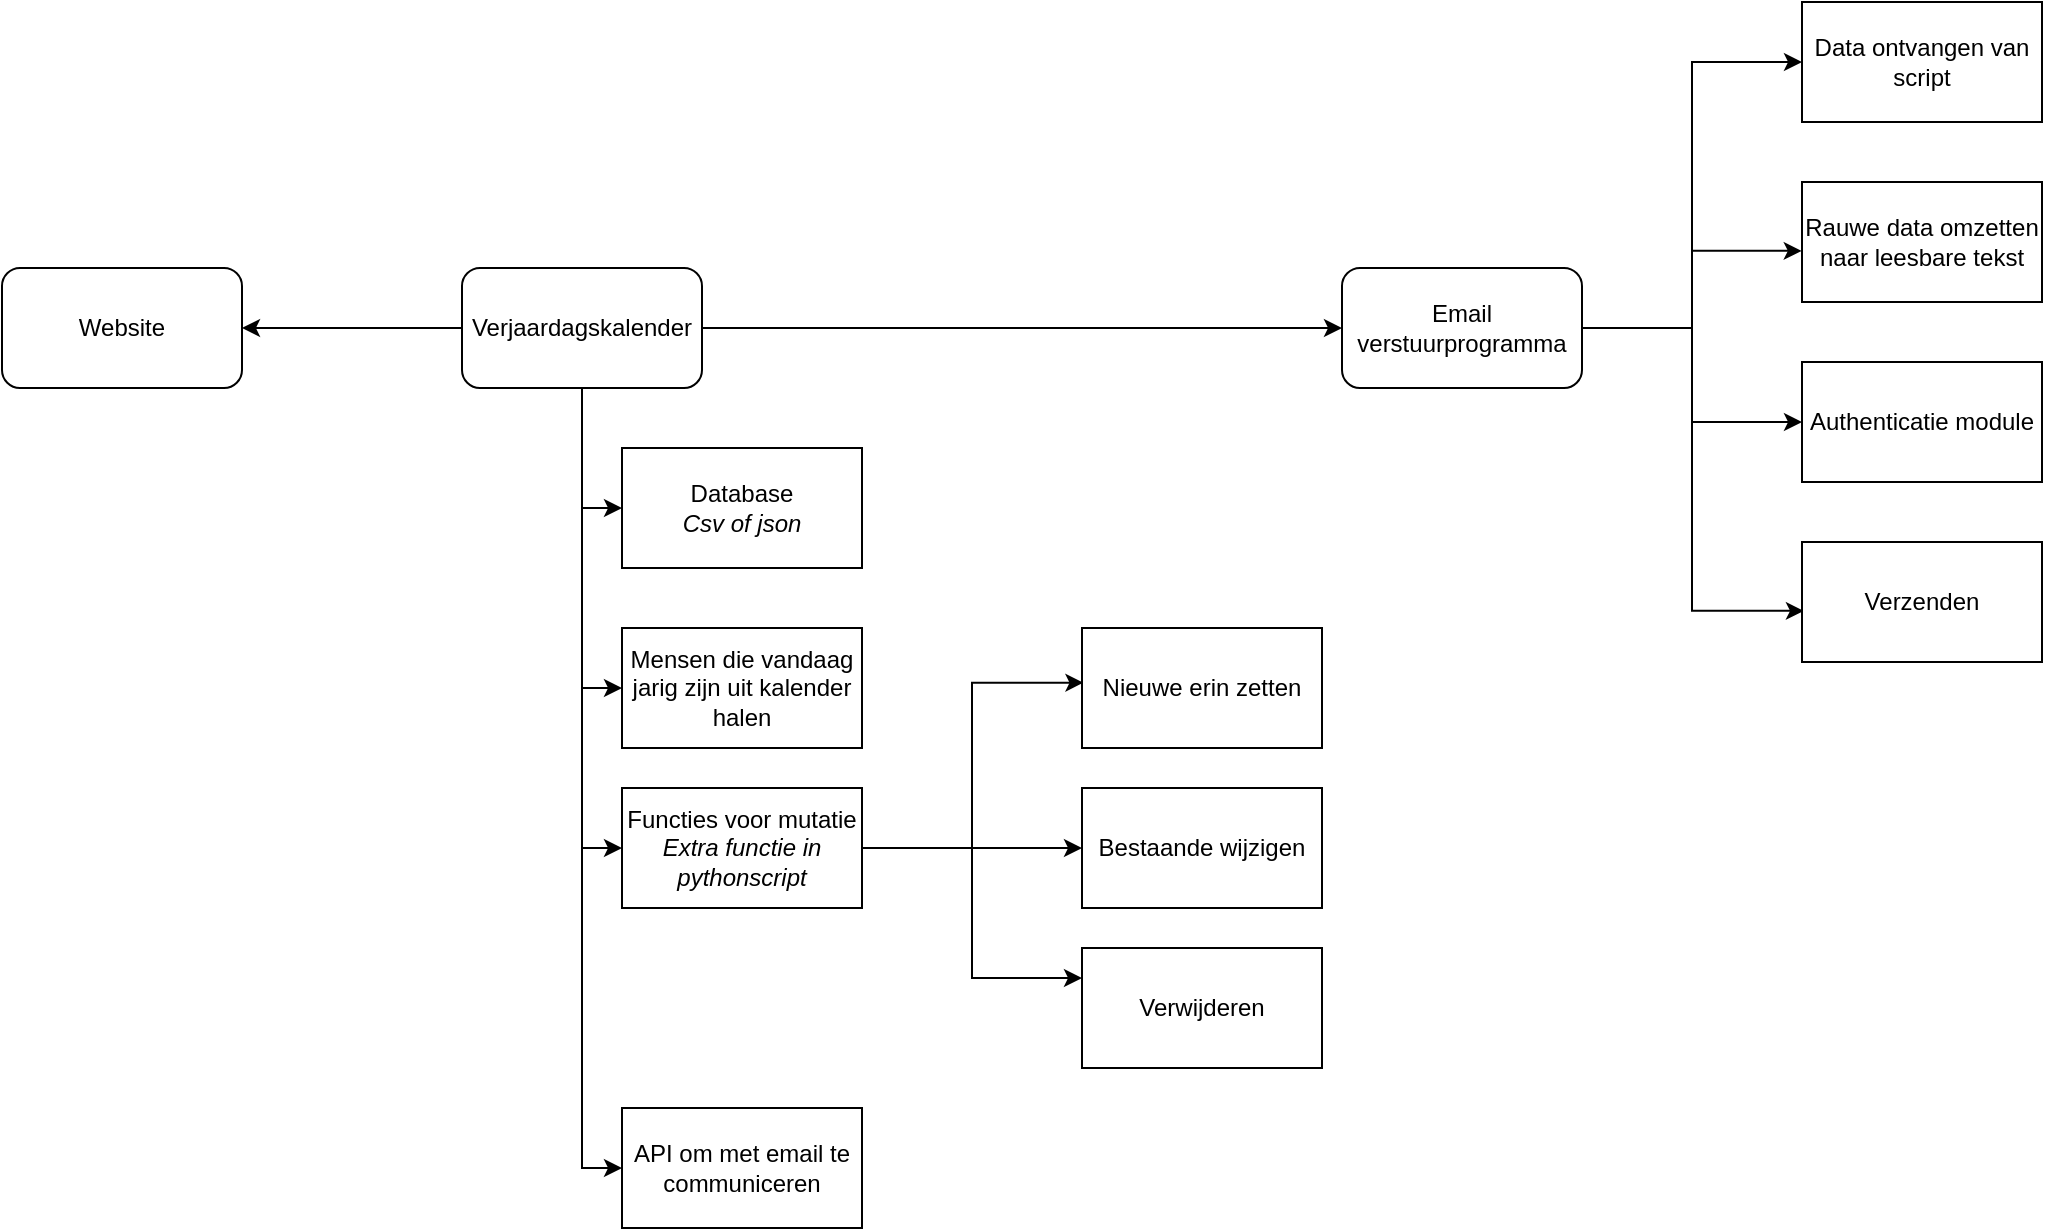 <mxfile version="14.1.2" type="device"><diagram id="BJwxoT-gDmMzAI6wcH_M" name="Page-1"><mxGraphModel dx="2452" dy="962" grid="1" gridSize="10" guides="1" tooltips="1" connect="1" arrows="1" fold="1" page="1" pageScale="1" pageWidth="1169" pageHeight="827" math="0" shadow="0"><root><mxCell id="0"/><mxCell id="1" parent="0"/><mxCell id="9kS1PiyTgu_ebNiqQe7X-10" style="edgeStyle=orthogonalEdgeStyle;rounded=0;orthogonalLoop=1;jettySize=auto;html=1;exitX=0.5;exitY=1;exitDx=0;exitDy=0;entryX=0;entryY=0.5;entryDx=0;entryDy=0;" edge="1" parent="1" source="9kS1PiyTgu_ebNiqQe7X-1" target="9kS1PiyTgu_ebNiqQe7X-7"><mxGeometry relative="1" as="geometry"/></mxCell><mxCell id="9kS1PiyTgu_ebNiqQe7X-15" style="edgeStyle=orthogonalEdgeStyle;rounded=0;orthogonalLoop=1;jettySize=auto;html=1;exitX=1;exitY=0.5;exitDx=0;exitDy=0;" edge="1" parent="1" source="9kS1PiyTgu_ebNiqQe7X-1" target="9kS1PiyTgu_ebNiqQe7X-4"><mxGeometry relative="1" as="geometry"/></mxCell><mxCell id="9kS1PiyTgu_ebNiqQe7X-16" style="edgeStyle=orthogonalEdgeStyle;rounded=0;orthogonalLoop=1;jettySize=auto;html=1;entryX=1;entryY=0.5;entryDx=0;entryDy=0;" edge="1" parent="1" source="9kS1PiyTgu_ebNiqQe7X-1" target="9kS1PiyTgu_ebNiqQe7X-3"><mxGeometry relative="1" as="geometry"/></mxCell><mxCell id="9kS1PiyTgu_ebNiqQe7X-35" style="edgeStyle=orthogonalEdgeStyle;rounded=0;orthogonalLoop=1;jettySize=auto;html=1;entryX=0;entryY=0.5;entryDx=0;entryDy=0;" edge="1" parent="1" source="9kS1PiyTgu_ebNiqQe7X-1" target="9kS1PiyTgu_ebNiqQe7X-34"><mxGeometry relative="1" as="geometry"/></mxCell><mxCell id="9kS1PiyTgu_ebNiqQe7X-36" style="edgeStyle=orthogonalEdgeStyle;rounded=0;orthogonalLoop=1;jettySize=auto;html=1;entryX=0;entryY=0.5;entryDx=0;entryDy=0;" edge="1" parent="1" source="9kS1PiyTgu_ebNiqQe7X-1" target="9kS1PiyTgu_ebNiqQe7X-8"><mxGeometry relative="1" as="geometry"/></mxCell><mxCell id="9kS1PiyTgu_ebNiqQe7X-1" value="Verjaardagskalender" style="rounded=1;whiteSpace=wrap;html=1;" vertex="1" parent="1"><mxGeometry x="520" y="280" width="120" height="60" as="geometry"/></mxCell><mxCell id="9kS1PiyTgu_ebNiqQe7X-3" value="Website" style="rounded=1;whiteSpace=wrap;html=1;" vertex="1" parent="1"><mxGeometry x="290" y="280" width="120" height="60" as="geometry"/></mxCell><mxCell id="9kS1PiyTgu_ebNiqQe7X-30" style="edgeStyle=orthogonalEdgeStyle;rounded=0;orthogonalLoop=1;jettySize=auto;html=1;entryX=0;entryY=0.5;entryDx=0;entryDy=0;" edge="1" parent="1" source="9kS1PiyTgu_ebNiqQe7X-4" target="9kS1PiyTgu_ebNiqQe7X-26"><mxGeometry relative="1" as="geometry"/></mxCell><mxCell id="9kS1PiyTgu_ebNiqQe7X-31" style="edgeStyle=orthogonalEdgeStyle;rounded=0;orthogonalLoop=1;jettySize=auto;html=1;entryX=-0.001;entryY=0.574;entryDx=0;entryDy=0;entryPerimeter=0;" edge="1" parent="1" source="9kS1PiyTgu_ebNiqQe7X-4" target="9kS1PiyTgu_ebNiqQe7X-27"><mxGeometry relative="1" as="geometry"/></mxCell><mxCell id="9kS1PiyTgu_ebNiqQe7X-32" style="edgeStyle=orthogonalEdgeStyle;rounded=0;orthogonalLoop=1;jettySize=auto;html=1;entryX=0;entryY=0.5;entryDx=0;entryDy=0;" edge="1" parent="1" source="9kS1PiyTgu_ebNiqQe7X-4" target="9kS1PiyTgu_ebNiqQe7X-28"><mxGeometry relative="1" as="geometry"/></mxCell><mxCell id="9kS1PiyTgu_ebNiqQe7X-33" style="edgeStyle=orthogonalEdgeStyle;rounded=0;orthogonalLoop=1;jettySize=auto;html=1;entryX=0.008;entryY=0.574;entryDx=0;entryDy=0;entryPerimeter=0;" edge="1" parent="1" source="9kS1PiyTgu_ebNiqQe7X-4" target="9kS1PiyTgu_ebNiqQe7X-29"><mxGeometry relative="1" as="geometry"/></mxCell><mxCell id="9kS1PiyTgu_ebNiqQe7X-4" value="Email verstuurprogramma" style="rounded=1;whiteSpace=wrap;html=1;" vertex="1" parent="1"><mxGeometry x="960" y="280" width="120" height="60" as="geometry"/></mxCell><mxCell id="9kS1PiyTgu_ebNiqQe7X-7" value="Database&lt;br&gt;&lt;i&gt;Csv of json&lt;/i&gt;" style="rounded=0;whiteSpace=wrap;html=1;" vertex="1" parent="1"><mxGeometry x="600" y="370" width="120" height="60" as="geometry"/></mxCell><mxCell id="9kS1PiyTgu_ebNiqQe7X-20" style="edgeStyle=orthogonalEdgeStyle;rounded=0;orthogonalLoop=1;jettySize=auto;html=1;entryX=0.006;entryY=0.456;entryDx=0;entryDy=0;entryPerimeter=0;" edge="1" parent="1" source="9kS1PiyTgu_ebNiqQe7X-8" target="9kS1PiyTgu_ebNiqQe7X-17"><mxGeometry relative="1" as="geometry"/></mxCell><mxCell id="9kS1PiyTgu_ebNiqQe7X-21" style="edgeStyle=orthogonalEdgeStyle;rounded=0;orthogonalLoop=1;jettySize=auto;html=1;entryX=0;entryY=0.5;entryDx=0;entryDy=0;" edge="1" parent="1" source="9kS1PiyTgu_ebNiqQe7X-8" target="9kS1PiyTgu_ebNiqQe7X-18"><mxGeometry relative="1" as="geometry"/></mxCell><mxCell id="9kS1PiyTgu_ebNiqQe7X-25" style="edgeStyle=orthogonalEdgeStyle;rounded=0;orthogonalLoop=1;jettySize=auto;html=1;entryX=0;entryY=0.25;entryDx=0;entryDy=0;" edge="1" parent="1" source="9kS1PiyTgu_ebNiqQe7X-8" target="9kS1PiyTgu_ebNiqQe7X-19"><mxGeometry relative="1" as="geometry"/></mxCell><mxCell id="9kS1PiyTgu_ebNiqQe7X-8" value="Functies voor mutatie&lt;br&gt;&lt;i&gt;Extra functie in pythonscript&lt;/i&gt;" style="rounded=0;whiteSpace=wrap;html=1;" vertex="1" parent="1"><mxGeometry x="600" y="540" width="120" height="60" as="geometry"/></mxCell><mxCell id="9kS1PiyTgu_ebNiqQe7X-9" value="API om met email te communiceren" style="rounded=0;whiteSpace=wrap;html=1;" vertex="1" parent="1"><mxGeometry x="600" y="700" width="120" height="60" as="geometry"/></mxCell><mxCell id="9kS1PiyTgu_ebNiqQe7X-13" style="edgeStyle=orthogonalEdgeStyle;rounded=0;orthogonalLoop=1;jettySize=auto;html=1;exitX=0.5;exitY=1;exitDx=0;exitDy=0;entryX=0;entryY=0.5;entryDx=0;entryDy=0;" edge="1" parent="1" source="9kS1PiyTgu_ebNiqQe7X-1" target="9kS1PiyTgu_ebNiqQe7X-9"><mxGeometry relative="1" as="geometry"><mxPoint x="588.56" y="353.36" as="sourcePoint"/><mxPoint x="609.52" y="564.74" as="targetPoint"/></mxGeometry></mxCell><mxCell id="9kS1PiyTgu_ebNiqQe7X-17" value="Nieuwe erin zetten" style="rounded=0;whiteSpace=wrap;html=1;" vertex="1" parent="1"><mxGeometry x="830" y="460" width="120" height="60" as="geometry"/></mxCell><mxCell id="9kS1PiyTgu_ebNiqQe7X-18" value="Bestaande wijzigen" style="rounded=0;whiteSpace=wrap;html=1;" vertex="1" parent="1"><mxGeometry x="830" y="540" width="120" height="60" as="geometry"/></mxCell><mxCell id="9kS1PiyTgu_ebNiqQe7X-19" value="Verwijderen" style="rounded=0;whiteSpace=wrap;html=1;" vertex="1" parent="1"><mxGeometry x="830" y="620" width="120" height="60" as="geometry"/></mxCell><mxCell id="9kS1PiyTgu_ebNiqQe7X-26" value="Data ontvangen van script" style="rounded=0;whiteSpace=wrap;html=1;" vertex="1" parent="1"><mxGeometry x="1190" y="147" width="120" height="60" as="geometry"/></mxCell><mxCell id="9kS1PiyTgu_ebNiqQe7X-27" value="Rauwe data omzetten naar leesbare tekst" style="rounded=0;whiteSpace=wrap;html=1;" vertex="1" parent="1"><mxGeometry x="1190" y="237" width="120" height="60" as="geometry"/></mxCell><mxCell id="9kS1PiyTgu_ebNiqQe7X-28" value="Authenticatie module" style="rounded=0;whiteSpace=wrap;html=1;" vertex="1" parent="1"><mxGeometry x="1190" y="327" width="120" height="60" as="geometry"/></mxCell><mxCell id="9kS1PiyTgu_ebNiqQe7X-29" value="Verzenden" style="rounded=0;whiteSpace=wrap;html=1;" vertex="1" parent="1"><mxGeometry x="1190" y="417" width="120" height="60" as="geometry"/></mxCell><mxCell id="9kS1PiyTgu_ebNiqQe7X-34" value="Mensen die vandaag jarig zijn uit kalender halen" style="rounded=0;whiteSpace=wrap;html=1;" vertex="1" parent="1"><mxGeometry x="600" y="460" width="120" height="60" as="geometry"/></mxCell></root></mxGraphModel></diagram></mxfile>